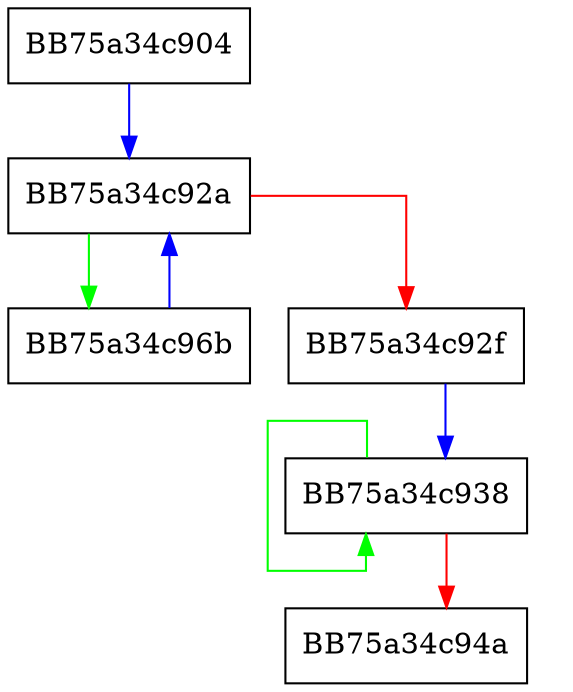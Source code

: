 digraph Reset {
  node [shape="box"];
  graph [splines=ortho];
  BB75a34c904 -> BB75a34c92a [color="blue"];
  BB75a34c92a -> BB75a34c96b [color="green"];
  BB75a34c92a -> BB75a34c92f [color="red"];
  BB75a34c92f -> BB75a34c938 [color="blue"];
  BB75a34c938 -> BB75a34c938 [color="green"];
  BB75a34c938 -> BB75a34c94a [color="red"];
  BB75a34c96b -> BB75a34c92a [color="blue"];
}